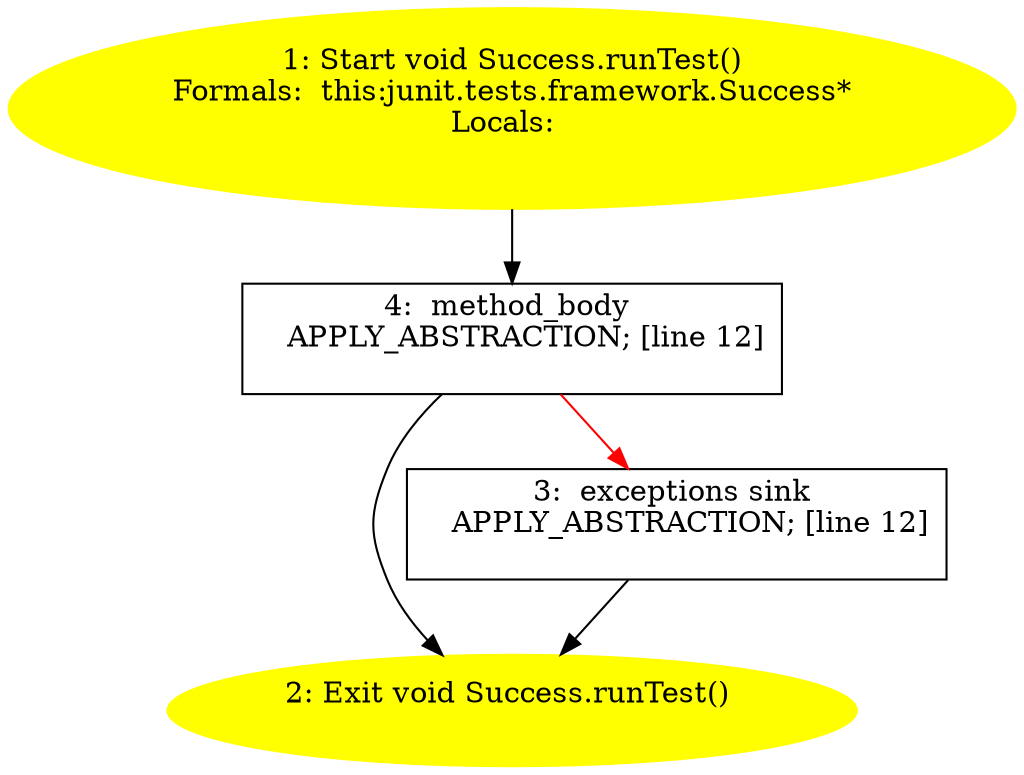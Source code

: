 /* @generated */
digraph cfg {
"junit.tests.framework.Success.runTest():void.c34f0d0b4ce81c771d8288e947197157_1" [label="1: Start void Success.runTest()\nFormals:  this:junit.tests.framework.Success*\nLocals:  \n  " color=yellow style=filled]
	

	 "junit.tests.framework.Success.runTest():void.c34f0d0b4ce81c771d8288e947197157_1" -> "junit.tests.framework.Success.runTest():void.c34f0d0b4ce81c771d8288e947197157_4" ;
"junit.tests.framework.Success.runTest():void.c34f0d0b4ce81c771d8288e947197157_2" [label="2: Exit void Success.runTest() \n  " color=yellow style=filled]
	

"junit.tests.framework.Success.runTest():void.c34f0d0b4ce81c771d8288e947197157_3" [label="3:  exceptions sink \n   APPLY_ABSTRACTION; [line 12]\n " shape="box"]
	

	 "junit.tests.framework.Success.runTest():void.c34f0d0b4ce81c771d8288e947197157_3" -> "junit.tests.framework.Success.runTest():void.c34f0d0b4ce81c771d8288e947197157_2" ;
"junit.tests.framework.Success.runTest():void.c34f0d0b4ce81c771d8288e947197157_4" [label="4:  method_body \n   APPLY_ABSTRACTION; [line 12]\n " shape="box"]
	

	 "junit.tests.framework.Success.runTest():void.c34f0d0b4ce81c771d8288e947197157_4" -> "junit.tests.framework.Success.runTest():void.c34f0d0b4ce81c771d8288e947197157_2" ;
	 "junit.tests.framework.Success.runTest():void.c34f0d0b4ce81c771d8288e947197157_4" -> "junit.tests.framework.Success.runTest():void.c34f0d0b4ce81c771d8288e947197157_3" [color="red" ];
}
